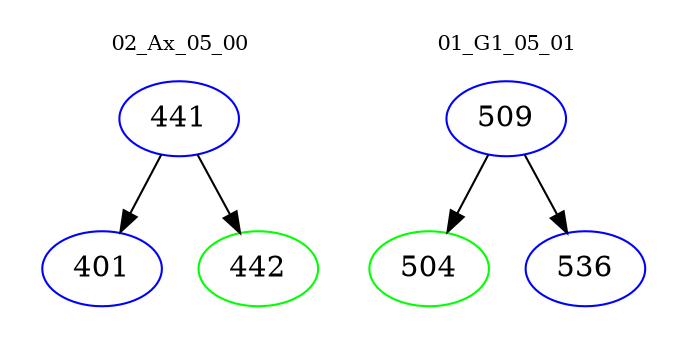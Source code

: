 digraph{
subgraph cluster_0 {
color = white
label = "02_Ax_05_00";
fontsize=10;
T0_441 [label="441", color="blue"]
T0_441 -> T0_401 [color="black"]
T0_401 [label="401", color="blue"]
T0_441 -> T0_442 [color="black"]
T0_442 [label="442", color="green"]
}
subgraph cluster_1 {
color = white
label = "01_G1_05_01";
fontsize=10;
T1_509 [label="509", color="blue"]
T1_509 -> T1_504 [color="black"]
T1_504 [label="504", color="green"]
T1_509 -> T1_536 [color="black"]
T1_536 [label="536", color="blue"]
}
}
